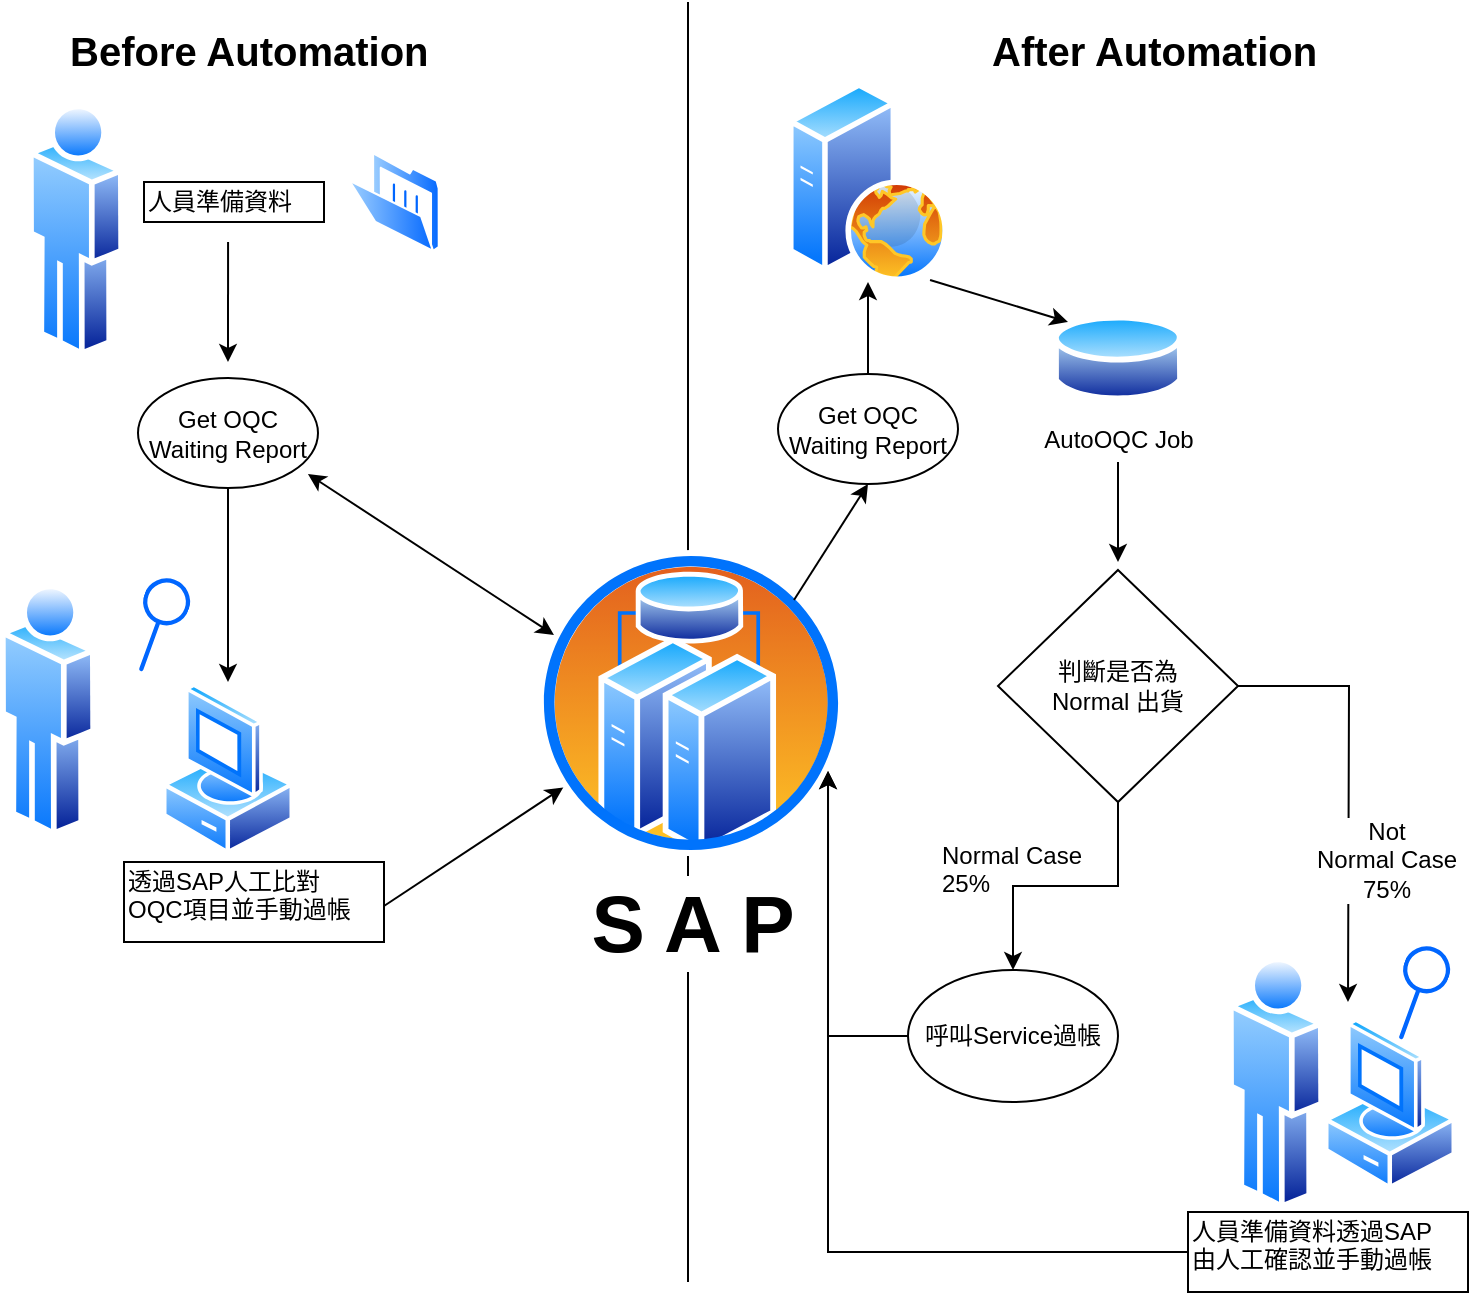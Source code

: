 <mxfile version="10.6.6" type="github"><diagram id="nG0sEtPORoOgjYeaRvSY" name="Page-1"><mxGraphModel dx="1394" dy="764" grid="1" gridSize="10" guides="1" tooltips="1" connect="1" arrows="1" fold="1" page="1" pageScale="1" pageWidth="827" pageHeight="1169" math="0" shadow="0"><root><mxCell id="0"/><mxCell id="1" parent="0"/><mxCell id="SPMW3Du_QjSTngSf4VcO-1" value="" style="endArrow=none;html=1;" edge="1" parent="1"><mxGeometry width="50" height="50" relative="1" as="geometry"><mxPoint x="402" y="670" as="sourcePoint"/><mxPoint x="402" y="30" as="targetPoint"/></mxGeometry></mxCell><mxCell id="SPMW3Du_QjSTngSf4VcO-2" value="&lt;font style=&quot;font-size: 20px&quot;&gt;Before Automation&lt;/font&gt;" style="text;html=1;resizable=0;points=[];autosize=1;align=left;verticalAlign=top;spacingTop=-4;fontStyle=1" vertex="1" parent="1"><mxGeometry x="91" y="40" width="180" height="20" as="geometry"/></mxCell><mxCell id="SPMW3Du_QjSTngSf4VcO-3" value="&lt;font style=&quot;font-size: 20px&quot;&gt;After Automation&lt;/font&gt;" style="text;html=1;resizable=0;points=[];autosize=1;align=left;verticalAlign=top;spacingTop=-4;fontStyle=1" vertex="1" parent="1"><mxGeometry x="552" y="40" width="160" height="20" as="geometry"/></mxCell><mxCell id="SPMW3Du_QjSTngSf4VcO-4" value="人員準備資料" style="text;html=1;resizable=0;points=[];autosize=1;align=left;verticalAlign=top;spacingTop=-4;strokeColor=#000000;" vertex="1" parent="1"><mxGeometry x="130" y="120" width="90" height="20" as="geometry"/></mxCell><mxCell id="SPMW3Du_QjSTngSf4VcO-5" value="透過SAP人工比對&lt;br&gt;OQC項目並手動過帳&lt;br&gt;&lt;br&gt;" style="text;html=1;resizable=0;points=[];autosize=1;align=left;verticalAlign=top;spacingTop=-4;strokeColor=#000000;" vertex="1" parent="1"><mxGeometry x="120" y="460" width="130" height="40" as="geometry"/></mxCell><mxCell id="SPMW3Du_QjSTngSf4VcO-6" value="" style="aspect=fixed;perimeter=ellipsePerimeter;html=1;align=center;shadow=0;dashed=0;spacingTop=3;image;image=img/lib/active_directory/user.svg;" vertex="1" parent="1"><mxGeometry x="72" y="80" width="48" height="128" as="geometry"/></mxCell><mxCell id="SPMW3Du_QjSTngSf4VcO-7" value="" style="aspect=fixed;perimeter=ellipsePerimeter;html=1;align=center;shadow=0;dashed=0;spacingTop=3;image;image=img/lib/active_directory/web_server.svg;" vertex="1" parent="1"><mxGeometry x="452" y="70" width="80" height="100" as="geometry"/></mxCell><mxCell id="SPMW3Du_QjSTngSf4VcO-10" value="" style="aspect=fixed;perimeter=ellipsePerimeter;html=1;align=center;shadow=0;dashed=0;spacingTop=3;image;image=img/lib/active_directory/folder_open.svg;" vertex="1" parent="1"><mxGeometry x="232" y="105" width="46" height="50" as="geometry"/></mxCell><mxCell id="SPMW3Du_QjSTngSf4VcO-9" value="" style="aspect=fixed;perimeter=ellipsePerimeter;html=1;align=center;shadow=0;dashed=0;spacingTop=3;image;image=img/lib/active_directory/interface.svg;rotation=-70;" vertex="1" parent="1"><mxGeometry x="112" y="330" width="50" height="23.5" as="geometry"/></mxCell><mxCell id="SPMW3Du_QjSTngSf4VcO-11" value="&lt;b&gt;&lt;font style=&quot;font-size: 40px&quot;&gt;S A P&lt;/font&gt;&lt;/b&gt;" style="aspect=fixed;perimeter=ellipsePerimeter;html=1;align=center;shadow=0;dashed=0;spacingTop=3;image;image=img/lib/active_directory/cluster_server.svg;" vertex="1" parent="1"><mxGeometry x="327" y="304" width="153" height="153" as="geometry"/></mxCell><mxCell id="SPMW3Du_QjSTngSf4VcO-12" value="" style="endArrow=classic;startArrow=classic;html=1;entryX=0;entryY=0.25;entryDx=0;entryDy=0;exitX=0.944;exitY=0.873;exitDx=0;exitDy=0;exitPerimeter=0;" edge="1" parent="1" source="SPMW3Du_QjSTngSf4VcO-20" target="SPMW3Du_QjSTngSf4VcO-11"><mxGeometry width="50" height="50" relative="1" as="geometry"><mxPoint x="202" y="240" as="sourcePoint"/><mxPoint x="132" y="300" as="targetPoint"/></mxGeometry></mxCell><mxCell id="SPMW3Du_QjSTngSf4VcO-16" value="" style="endArrow=classic;html=1;exitX=0.467;exitY=1.5;exitDx=0;exitDy=0;exitPerimeter=0;" edge="1" parent="1" source="SPMW3Du_QjSTngSf4VcO-4"><mxGeometry width="50" height="50" relative="1" as="geometry"><mxPoint x="322" y="233" as="sourcePoint"/><mxPoint x="172" y="210" as="targetPoint"/></mxGeometry></mxCell><mxCell id="SPMW3Du_QjSTngSf4VcO-20" value="Get OQC&lt;br&gt;Waiting Report&lt;br&gt;" style="ellipse;whiteSpace=wrap;html=1;strokeColor=#000000;" vertex="1" parent="1"><mxGeometry x="127" y="218" width="90" height="55" as="geometry"/></mxCell><mxCell id="SPMW3Du_QjSTngSf4VcO-21" value="" style="endArrow=classic;html=1;exitX=0.5;exitY=1;exitDx=0;exitDy=0;" edge="1" parent="1" source="SPMW3Du_QjSTngSf4VcO-20"><mxGeometry width="50" height="50" relative="1" as="geometry"><mxPoint x="186" y="482" as="sourcePoint"/><mxPoint x="172" y="370" as="targetPoint"/></mxGeometry></mxCell><mxCell id="SPMW3Du_QjSTngSf4VcO-23" value="Get OQC&lt;br&gt;Waiting Report&lt;br&gt;" style="ellipse;whiteSpace=wrap;html=1;strokeColor=#000000;" vertex="1" parent="1"><mxGeometry x="447" y="216" width="90" height="55" as="geometry"/></mxCell><mxCell id="SPMW3Du_QjSTngSf4VcO-24" value="" style="endArrow=classic;html=1;entryX=0.5;entryY=1;entryDx=0;entryDy=0;" edge="1" parent="1" target="SPMW3Du_QjSTngSf4VcO-23"><mxGeometry width="50" height="50" relative="1" as="geometry"><mxPoint x="455" y="329" as="sourcePoint"/><mxPoint x="505" y="279" as="targetPoint"/></mxGeometry></mxCell><mxCell id="SPMW3Du_QjSTngSf4VcO-25" value="" style="endArrow=classic;html=1;exitX=0.5;exitY=0;exitDx=0;exitDy=0;entryX=0.5;entryY=1;entryDx=0;entryDy=0;" edge="1" parent="1" source="SPMW3Du_QjSTngSf4VcO-23" target="SPMW3Du_QjSTngSf4VcO-7"><mxGeometry width="50" height="50" relative="1" as="geometry"><mxPoint x="467" y="220" as="sourcePoint"/><mxPoint x="517" y="170" as="targetPoint"/></mxGeometry></mxCell><mxCell id="SPMW3Du_QjSTngSf4VcO-29" value="AutoOQC Job" style="aspect=fixed;perimeter=ellipsePerimeter;html=1;align=center;shadow=0;dashed=0;spacingTop=3;image;image=img/lib/active_directory/database.svg;strokeColor=#000000;" vertex="1" parent="1"><mxGeometry x="584.5" y="184" width="65" height="48" as="geometry"/></mxCell><mxCell id="SPMW3Du_QjSTngSf4VcO-30" value="" style="endArrow=classic;html=1;exitX=0.888;exitY=0.99;exitDx=0;exitDy=0;exitPerimeter=0;" edge="1" parent="1" source="SPMW3Du_QjSTngSf4VcO-7"><mxGeometry width="50" height="50" relative="1" as="geometry"><mxPoint x="522" y="180" as="sourcePoint"/><mxPoint x="592" y="190" as="targetPoint"/></mxGeometry></mxCell><mxCell id="SPMW3Du_QjSTngSf4VcO-31" value="" style="aspect=fixed;perimeter=ellipsePerimeter;html=1;align=center;shadow=0;dashed=0;spacingTop=3;image;image=img/lib/active_directory/user.svg;" vertex="1" parent="1"><mxGeometry x="58" y="320" width="48" height="128" as="geometry"/></mxCell><mxCell id="SPMW3Du_QjSTngSf4VcO-34" value="" style="aspect=fixed;perimeter=ellipsePerimeter;html=1;align=center;shadow=0;dashed=0;spacingTop=3;image;image=img/lib/active_directory/vista_client.svg;strokeColor=#000000;" vertex="1" parent="1"><mxGeometry x="139" y="370" width="66" height="87" as="geometry"/></mxCell><mxCell id="SPMW3Du_QjSTngSf4VcO-35" value="" style="endArrow=classic;html=1;exitX=1;exitY=0.55;exitDx=0;exitDy=0;exitPerimeter=0;" edge="1" parent="1" source="SPMW3Du_QjSTngSf4VcO-5" target="SPMW3Du_QjSTngSf4VcO-11"><mxGeometry width="50" height="50" relative="1" as="geometry"><mxPoint x="232" y="500" as="sourcePoint"/><mxPoint x="282" y="450" as="targetPoint"/></mxGeometry></mxCell><mxCell id="SPMW3Du_QjSTngSf4VcO-36" value="" style="endArrow=classic;html=1;" edge="1" parent="1"><mxGeometry width="50" height="50" relative="1" as="geometry"><mxPoint x="617" y="260" as="sourcePoint"/><mxPoint x="617" y="310" as="targetPoint"/></mxGeometry></mxCell><mxCell id="SPMW3Du_QjSTngSf4VcO-38" style="edgeStyle=orthogonalEdgeStyle;rounded=0;orthogonalLoop=1;jettySize=auto;html=1;entryX=0.5;entryY=0;entryDx=0;entryDy=0;" edge="1" parent="1" source="SPMW3Du_QjSTngSf4VcO-37" target="SPMW3Du_QjSTngSf4VcO-45"><mxGeometry relative="1" as="geometry"><mxPoint x="617" y="530" as="targetPoint"/></mxGeometry></mxCell><mxCell id="SPMW3Du_QjSTngSf4VcO-39" style="edgeStyle=orthogonalEdgeStyle;rounded=0;orthogonalLoop=1;jettySize=auto;html=1;" edge="1" parent="1" source="SPMW3Du_QjSTngSf4VcO-37"><mxGeometry relative="1" as="geometry"><mxPoint x="732" y="530" as="targetPoint"/></mxGeometry></mxCell><mxCell id="SPMW3Du_QjSTngSf4VcO-40" value="Not &lt;br&gt;Normal Case&lt;br&gt;75%&lt;br&gt;" style="text;html=1;resizable=0;points=[];align=center;verticalAlign=middle;labelBackgroundColor=#ffffff;" vertex="1" connectable="0" parent="SPMW3Du_QjSTngSf4VcO-39"><mxGeometry x="-0.484" y="-19" relative="1" as="geometry"><mxPoint x="19" y="68" as="offset"/></mxGeometry></mxCell><mxCell id="SPMW3Du_QjSTngSf4VcO-37" value="判斷是否為&lt;br&gt;Normal 出貨&lt;br&gt;" style="rhombus;whiteSpace=wrap;html=1;strokeColor=#000000;" vertex="1" parent="1"><mxGeometry x="557" y="314" width="120" height="116" as="geometry"/></mxCell><mxCell id="SPMW3Du_QjSTngSf4VcO-41" value="Normal Case&lt;br&gt;25%&lt;br&gt;" style="text;html=1;resizable=0;points=[];autosize=1;align=left;verticalAlign=top;spacingTop=-4;" vertex="1" parent="1"><mxGeometry x="527" y="447" width="90" height="30" as="geometry"/></mxCell><mxCell id="SPMW3Du_QjSTngSf4VcO-42" value="" style="aspect=fixed;perimeter=ellipsePerimeter;html=1;align=center;shadow=0;dashed=0;spacingTop=3;image;image=img/lib/active_directory/user.svg;" vertex="1" parent="1"><mxGeometry x="672" y="506.5" width="48" height="128" as="geometry"/></mxCell><mxCell id="SPMW3Du_QjSTngSf4VcO-44" value="" style="aspect=fixed;perimeter=ellipsePerimeter;html=1;align=center;shadow=0;dashed=0;spacingTop=3;image;image=img/lib/active_directory/interface.svg;rotation=-70;" vertex="1" parent="1"><mxGeometry x="742" y="514" width="50" height="23.5" as="geometry"/></mxCell><mxCell id="SPMW3Du_QjSTngSf4VcO-47" style="edgeStyle=orthogonalEdgeStyle;rounded=0;orthogonalLoop=1;jettySize=auto;html=1;entryX=1;entryY=0.75;entryDx=0;entryDy=0;" edge="1" parent="1" source="SPMW3Du_QjSTngSf4VcO-45" target="SPMW3Du_QjSTngSf4VcO-11"><mxGeometry relative="1" as="geometry"><mxPoint x="472" y="610" as="targetPoint"/></mxGeometry></mxCell><mxCell id="SPMW3Du_QjSTngSf4VcO-45" value="呼叫Service過帳" style="ellipse;whiteSpace=wrap;html=1;strokeColor=#000000;" vertex="1" parent="1"><mxGeometry x="512" y="514" width="105" height="66" as="geometry"/></mxCell><mxCell id="SPMW3Du_QjSTngSf4VcO-50" style="edgeStyle=orthogonalEdgeStyle;rounded=0;orthogonalLoop=1;jettySize=auto;html=1;entryX=1;entryY=0.75;entryDx=0;entryDy=0;" edge="1" parent="1" source="SPMW3Du_QjSTngSf4VcO-48" target="SPMW3Du_QjSTngSf4VcO-11"><mxGeometry relative="1" as="geometry"><mxPoint x="472" y="520" as="targetPoint"/></mxGeometry></mxCell><mxCell id="SPMW3Du_QjSTngSf4VcO-48" value="人員準備資料透過SAP&lt;br&gt;由人工確認並手動過帳&lt;br&gt;&lt;br&gt;" style="text;html=1;resizable=0;points=[];autosize=1;align=left;verticalAlign=top;spacingTop=-4;strokeColor=#000000;" vertex="1" parent="1"><mxGeometry x="652" y="635" width="140" height="40" as="geometry"/></mxCell><mxCell id="SPMW3Du_QjSTngSf4VcO-49" value="" style="aspect=fixed;perimeter=ellipsePerimeter;html=1;align=center;shadow=0;dashed=0;spacingTop=3;image;image=img/lib/active_directory/vista_client.svg;strokeColor=#000000;" vertex="1" parent="1"><mxGeometry x="720" y="537.5" width="66" height="87" as="geometry"/></mxCell></root></mxGraphModel></diagram></mxfile>